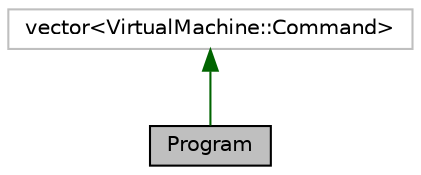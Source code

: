 digraph "Program"
{
  edge [fontname="Helvetica",fontsize="10",labelfontname="Helvetica",labelfontsize="10"];
  node [fontname="Helvetica",fontsize="10",shape=record];
  Node0 [label="Program",height=0.2,width=0.4,color="black", fillcolor="grey75", style="filled", fontcolor="black"];
  Node1 [label="vector\<VirtualMachine::Command\>",height=0.2,width=0.4,color="grey75", fillcolor="white", style="filled",tooltip="STL class. "];
  Node1 -> Node0 [dir="back",color="darkgreen",fontsize="10",style="solid",fontname="Helvetica"];
}

